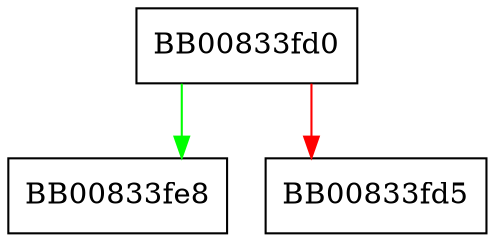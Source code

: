 digraph SEED_cbc_encrypt {
  node [shape="box"];
  graph [splines=ortho];
  BB00833fd0 -> BB00833fe8 [color="green"];
  BB00833fd0 -> BB00833fd5 [color="red"];
}